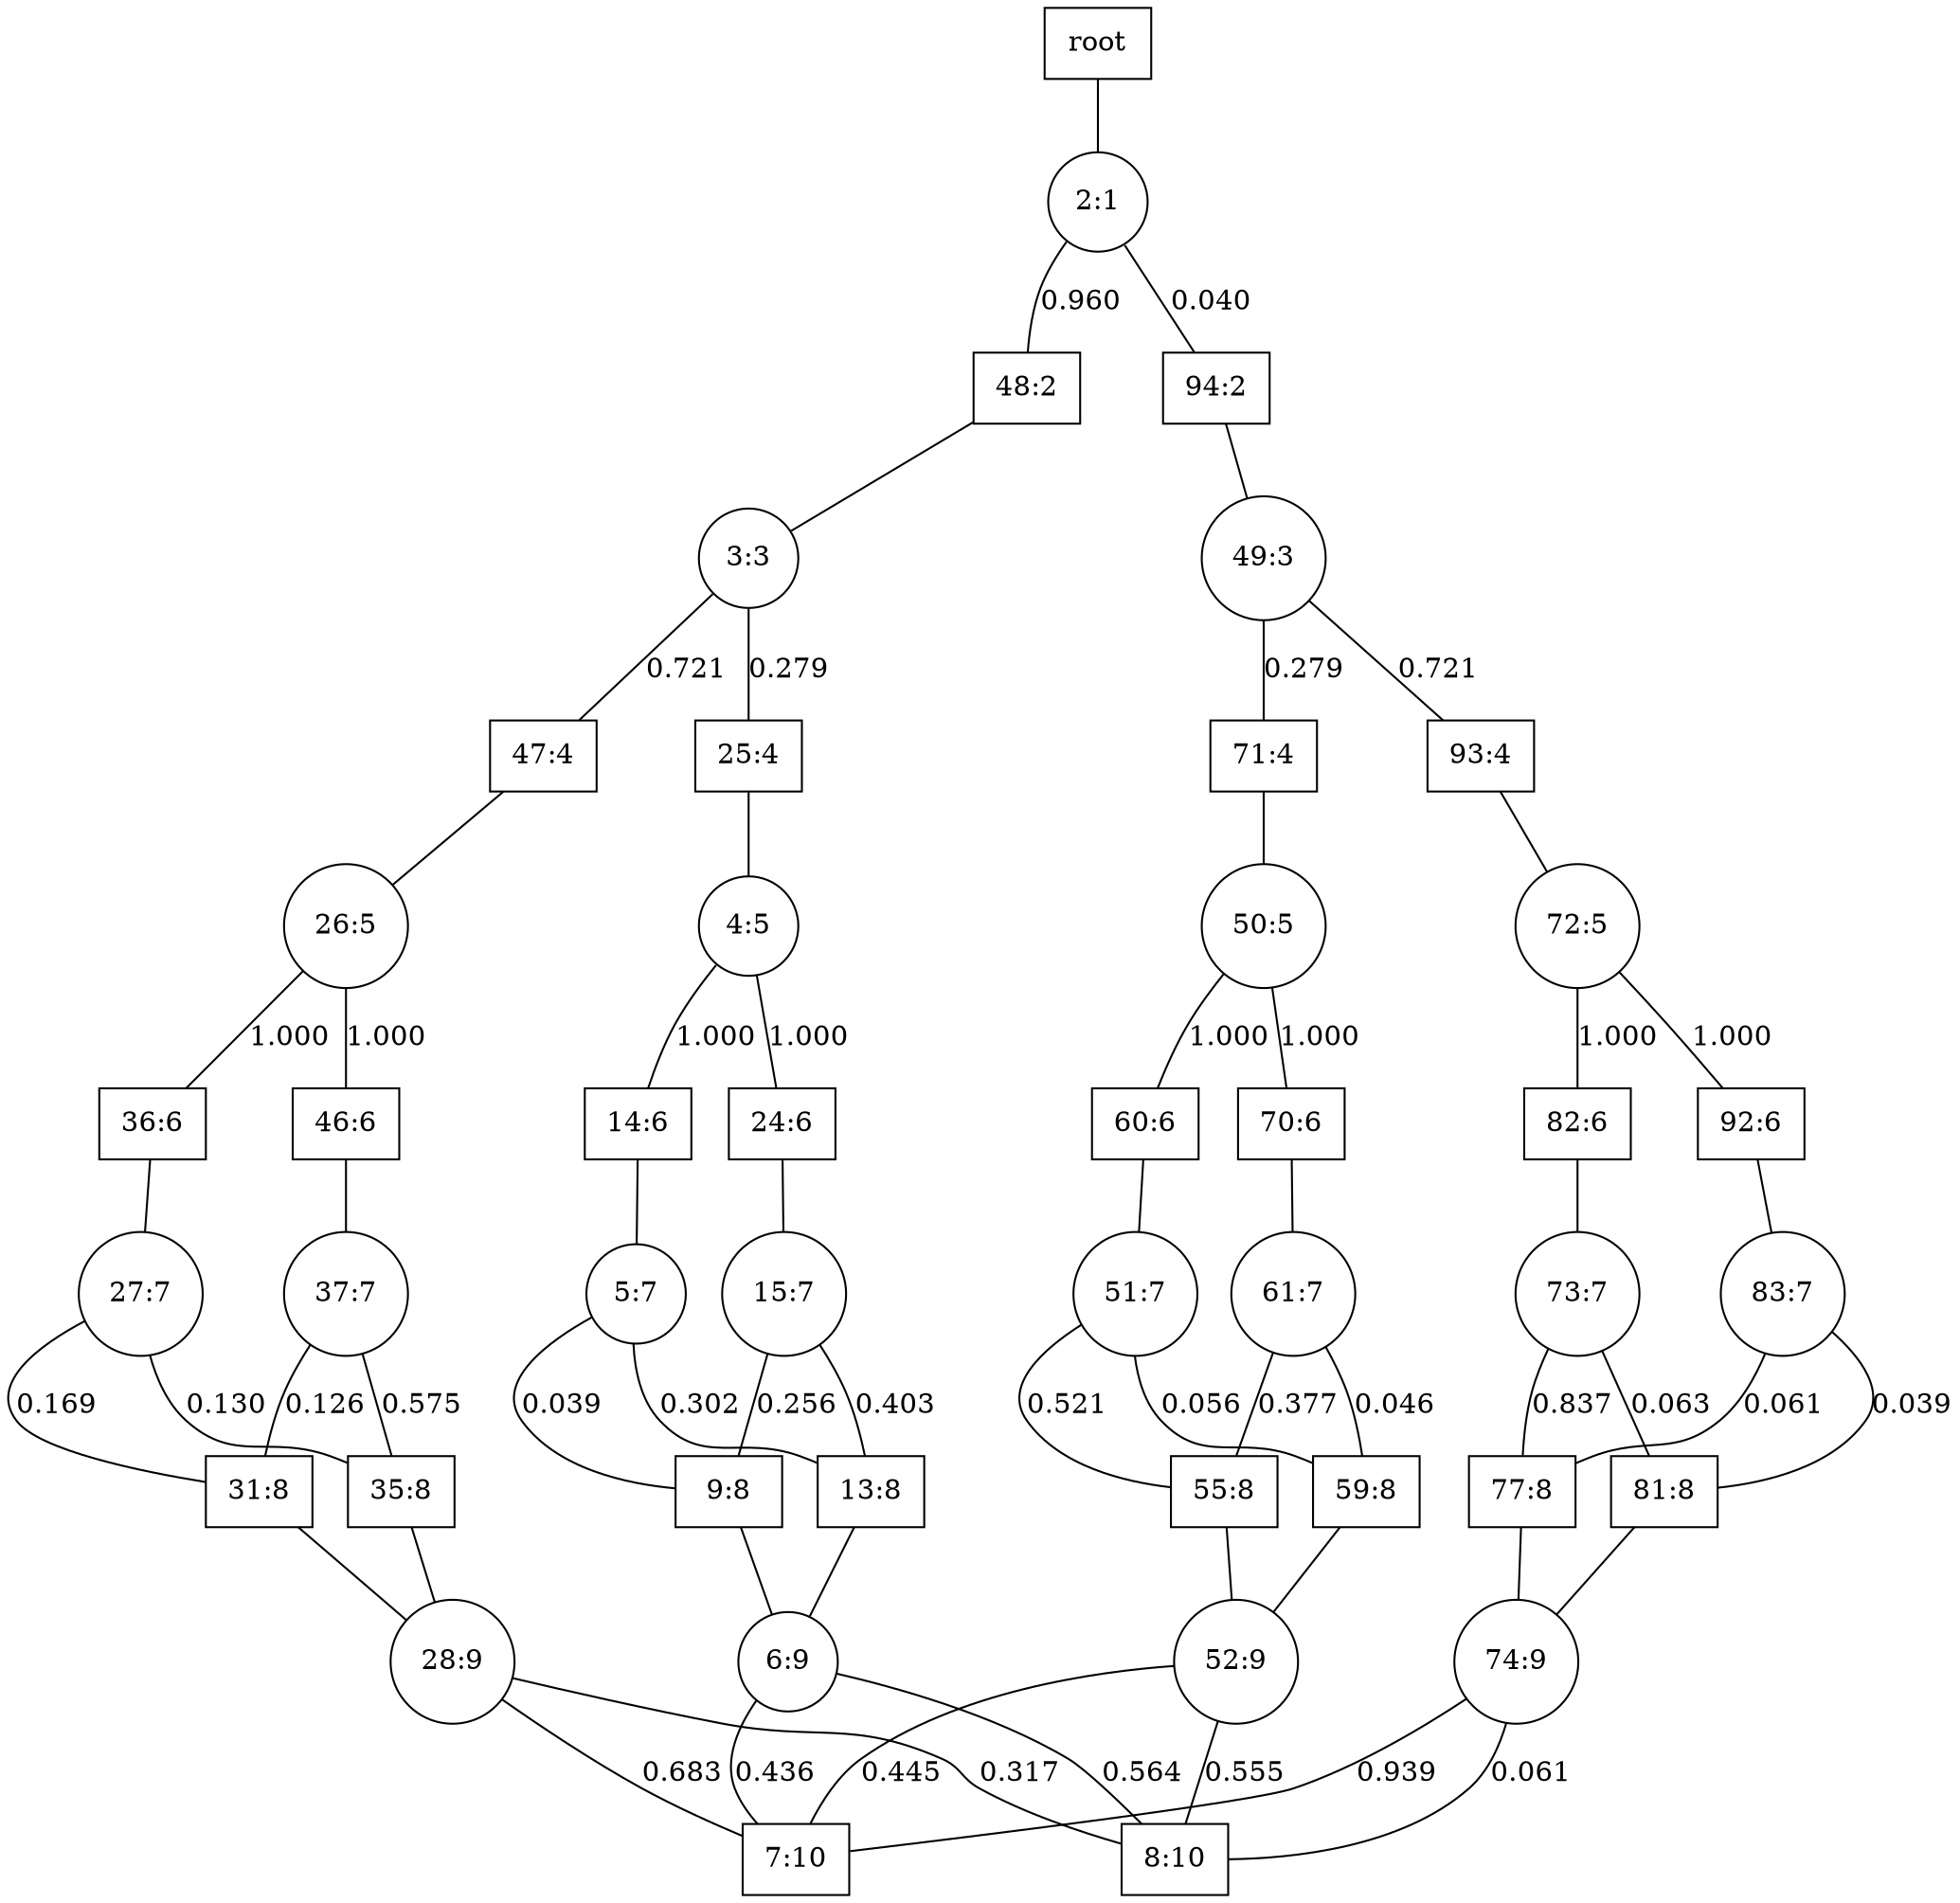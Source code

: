 graph G {
splines=true;
1 [shape=box, label = "root" ]
1--2;
2 [shape=circle, label="2:1"]
2--48[label = 0.960, labelangle=110];
48 [shape=box, label="48:2"]
48--3;
3 [shape=circle, label="3:3"]
3--25[label = 0.279, labelangle=110];
25 [shape=box, label="25:4"]
25--4;
4 [shape=circle, label="4:5"]
4--14[label = 1.000, labelangle=110];
14 [shape=box, label="14:6"]
14--5;
5 [shape=circle, label="5:7"]
5--9[label = 0.039, labelangle=110];
9 [shape=box, label="9:8"]
9--6;
6 [shape=circle, label="6:9"]
6--7[label = 0.436, labelangle=110];
7 [shape=box, label="7:10"]
6--8[label = 0.564, labelangle=110];
8 [shape=box, label="8:10"]
5--13[label = 0.302, labelangle=110];
13 [shape=box, label="13:8"]
13--6;
4--24[label = 1.000, labelangle=110];
24 [shape=box, label="24:6"]
24--15;
15 [shape=circle, label="15:7"]
15--9[label = 0.256, labelangle=110];
15--13[label = 0.403, labelangle=110];
3--47[label = 0.721, labelangle=110];
47 [shape=box, label="47:4"]
47--26;
26 [shape=circle, label="26:5"]
26--36[label = 1.000, labelangle=110];
36 [shape=box, label="36:6"]
36--27;
27 [shape=circle, label="27:7"]
27--31[label = 0.169, labelangle=110];
31 [shape=box, label="31:8"]
31--28;
28 [shape=circle, label="28:9"]
28--7[label = 0.683, labelangle=110];
28--8[label = 0.317, labelangle=110];
27--35[label = 0.130, labelangle=110];
35 [shape=box, label="35:8"]
35--28;
26--46[label = 1.000, labelangle=110];
46 [shape=box, label="46:6"]
46--37;
37 [shape=circle, label="37:7"]
37--31[label = 0.126, labelangle=110];
37--35[label = 0.575, labelangle=110];
2--94[label = 0.040, labelangle=110];
94 [shape=box, label="94:2"]
94--49;
49 [shape=circle, label="49:3"]
49--71[label = 0.279, labelangle=110];
71 [shape=box, label="71:4"]
71--50;
50 [shape=circle, label="50:5"]
50--60[label = 1.000, labelangle=110];
60 [shape=box, label="60:6"]
60--51;
51 [shape=circle, label="51:7"]
51--55[label = 0.521, labelangle=110];
55 [shape=box, label="55:8"]
55--52;
52 [shape=circle, label="52:9"]
52--7[label = 0.445, labelangle=110];
52--8[label = 0.555, labelangle=110];
51--59[label = 0.056, labelangle=110];
59 [shape=box, label="59:8"]
59--52;
50--70[label = 1.000, labelangle=110];
70 [shape=box, label="70:6"]
70--61;
61 [shape=circle, label="61:7"]
61--55[label = 0.377, labelangle=110];
61--59[label = 0.046, labelangle=110];
49--93[label = 0.721, labelangle=110];
93 [shape=box, label="93:4"]
93--72;
72 [shape=circle, label="72:5"]
72--82[label = 1.000, labelangle=110];
82 [shape=box, label="82:6"]
82--73;
73 [shape=circle, label="73:7"]
73--77[label = 0.837, labelangle=110];
77 [shape=box, label="77:8"]
77--74;
74 [shape=circle, label="74:9"]
74--7[label = 0.939, labelangle=110];
74--8[label = 0.061, labelangle=110];
73--81[label = 0.063, labelangle=110];
81 [shape=box, label="81:8"]
81--74;
72--92[label = 1.000, labelangle=110];
92 [shape=box, label="92:6"]
92--83;
83 [shape=circle, label="83:7"]
83--77[label = 0.061, labelangle=110];
83--81[label = 0.039, labelangle=110];
}
